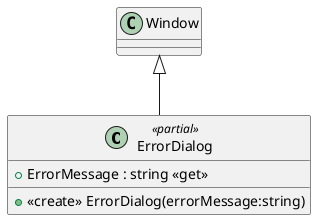 @startuml
class ErrorDialog <<partial>> {
    + <<create>> ErrorDialog(errorMessage:string)
    + ErrorMessage : string <<get>>
}
Window <|-- ErrorDialog
@enduml

